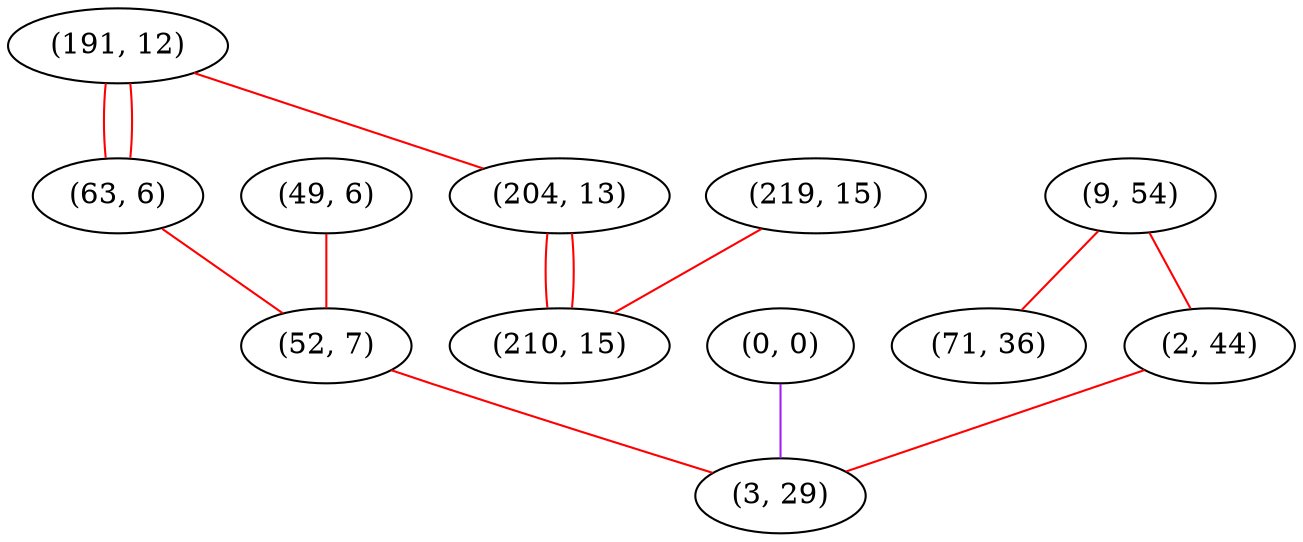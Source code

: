 graph "" {
"(191, 12)";
"(63, 6)";
"(0, 0)";
"(49, 6)";
"(204, 13)";
"(219, 15)";
"(9, 54)";
"(71, 36)";
"(210, 15)";
"(52, 7)";
"(2, 44)";
"(3, 29)";
"(191, 12)" -- "(204, 13)"  [color=red, key=0, weight=1];
"(191, 12)" -- "(63, 6)"  [color=red, key=0, weight=1];
"(191, 12)" -- "(63, 6)"  [color=red, key=1, weight=1];
"(63, 6)" -- "(52, 7)"  [color=red, key=0, weight=1];
"(0, 0)" -- "(3, 29)"  [color=purple, key=0, weight=4];
"(49, 6)" -- "(52, 7)"  [color=red, key=0, weight=1];
"(204, 13)" -- "(210, 15)"  [color=red, key=0, weight=1];
"(204, 13)" -- "(210, 15)"  [color=red, key=1, weight=1];
"(219, 15)" -- "(210, 15)"  [color=red, key=0, weight=1];
"(9, 54)" -- "(71, 36)"  [color=red, key=0, weight=1];
"(9, 54)" -- "(2, 44)"  [color=red, key=0, weight=1];
"(52, 7)" -- "(3, 29)"  [color=red, key=0, weight=1];
"(2, 44)" -- "(3, 29)"  [color=red, key=0, weight=1];
}
